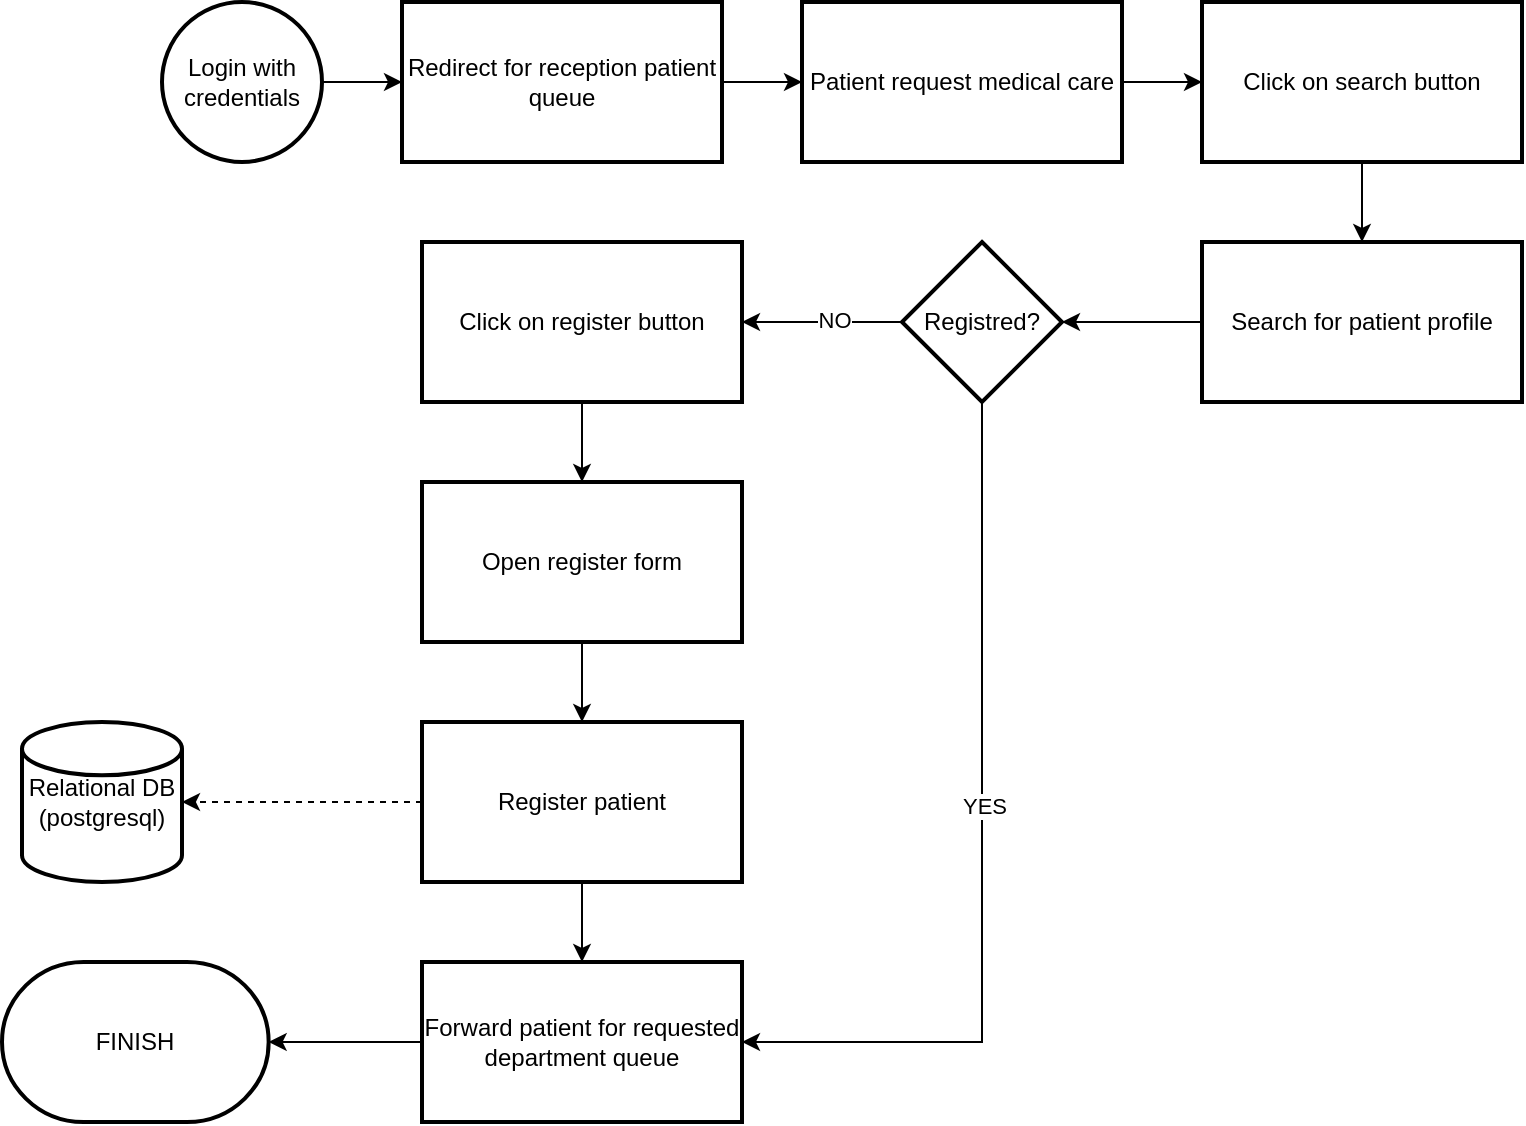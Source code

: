 <mxfile version="24.7.6" pages="2">
  <diagram name="Receptionist" id="sRvPz_q5j21nblL4ClMP">
    <mxGraphModel dx="2284" dy="896" grid="1" gridSize="10" guides="1" tooltips="1" connect="1" arrows="1" fold="1" page="1" pageScale="1" pageWidth="850" pageHeight="1100" math="0" shadow="0">
      <root>
        <mxCell id="0" />
        <mxCell id="1" parent="0" />
        <mxCell id="0hnI3z-3sC2bfBLqhiOx-13" value="" style="edgeStyle=orthogonalEdgeStyle;rounded=0;orthogonalLoop=1;jettySize=auto;html=1;" parent="1" source="0hnI3z-3sC2bfBLqhiOx-1" target="0hnI3z-3sC2bfBLqhiOx-12" edge="1">
          <mxGeometry relative="1" as="geometry" />
        </mxCell>
        <mxCell id="0hnI3z-3sC2bfBLqhiOx-1" value="Login with credentials" style="strokeWidth=2;html=1;shape=mxgraph.flowchart.start_2;whiteSpace=wrap;" parent="1" vertex="1">
          <mxGeometry x="-720" y="260" width="80" height="80" as="geometry" />
        </mxCell>
        <mxCell id="0hnI3z-3sC2bfBLqhiOx-15" value="" style="edgeStyle=orthogonalEdgeStyle;rounded=0;orthogonalLoop=1;jettySize=auto;html=1;entryX=0;entryY=0.5;entryDx=0;entryDy=0;" parent="1" source="0hnI3z-3sC2bfBLqhiOx-12" target="0hnI3z-3sC2bfBLqhiOx-29" edge="1">
          <mxGeometry relative="1" as="geometry" />
        </mxCell>
        <mxCell id="0hnI3z-3sC2bfBLqhiOx-12" value="Redirect for reception patient queue" style="whiteSpace=wrap;html=1;strokeWidth=2;" parent="1" vertex="1">
          <mxGeometry x="-600" y="260" width="160" height="80" as="geometry" />
        </mxCell>
        <mxCell id="FxGKCPKAKEdaNVqtvYIy-9" value="" style="edgeStyle=orthogonalEdgeStyle;rounded=0;orthogonalLoop=1;jettySize=auto;html=1;" edge="1" parent="1" source="0hnI3z-3sC2bfBLqhiOx-14" target="FxGKCPKAKEdaNVqtvYIy-8">
          <mxGeometry relative="1" as="geometry" />
        </mxCell>
        <mxCell id="FxGKCPKAKEdaNVqtvYIy-11" value="NO" style="edgeLabel;html=1;align=center;verticalAlign=middle;resizable=0;points=[];" vertex="1" connectable="0" parent="FxGKCPKAKEdaNVqtvYIy-9">
          <mxGeometry x="-0.147" y="-1" relative="1" as="geometry">
            <mxPoint as="offset" />
          </mxGeometry>
        </mxCell>
        <mxCell id="FxGKCPKAKEdaNVqtvYIy-13" style="edgeStyle=orthogonalEdgeStyle;rounded=0;orthogonalLoop=1;jettySize=auto;html=1;exitX=0.5;exitY=1;exitDx=0;exitDy=0;entryX=1;entryY=0.5;entryDx=0;entryDy=0;" edge="1" parent="1" source="0hnI3z-3sC2bfBLqhiOx-14" target="_RaKUVaLD1N9I52IjjVe-3">
          <mxGeometry relative="1" as="geometry" />
        </mxCell>
        <mxCell id="FxGKCPKAKEdaNVqtvYIy-14" value="YES" style="edgeLabel;html=1;align=center;verticalAlign=middle;resizable=0;points=[];" vertex="1" connectable="0" parent="FxGKCPKAKEdaNVqtvYIy-13">
          <mxGeometry x="-0.082" y="1" relative="1" as="geometry">
            <mxPoint as="offset" />
          </mxGeometry>
        </mxCell>
        <mxCell id="0hnI3z-3sC2bfBLqhiOx-14" value="&lt;font style=&quot;font-size: 12px;&quot;&gt;Registred?&lt;/font&gt;" style="rhombus;whiteSpace=wrap;html=1;strokeWidth=2;" parent="1" vertex="1">
          <mxGeometry x="-350" y="380" width="80" height="80" as="geometry" />
        </mxCell>
        <mxCell id="0hnI3z-3sC2bfBLqhiOx-19" value="" style="edgeStyle=orthogonalEdgeStyle;rounded=0;orthogonalLoop=1;jettySize=auto;html=1;" parent="1" source="0hnI3z-3sC2bfBLqhiOx-16" target="0hnI3z-3sC2bfBLqhiOx-18" edge="1">
          <mxGeometry relative="1" as="geometry" />
        </mxCell>
        <mxCell id="0hnI3z-3sC2bfBLqhiOx-16" value="Open register form" style="whiteSpace=wrap;html=1;strokeWidth=2;" parent="1" vertex="1">
          <mxGeometry x="-590" y="500" width="160" height="80" as="geometry" />
        </mxCell>
        <mxCell id="0hnI3z-3sC2bfBLqhiOx-23" value="" style="edgeStyle=orthogonalEdgeStyle;rounded=0;orthogonalLoop=1;jettySize=auto;html=1;entryX=0.5;entryY=0;entryDx=0;entryDy=0;" parent="1" source="0hnI3z-3sC2bfBLqhiOx-18" target="_RaKUVaLD1N9I52IjjVe-3" edge="1">
          <mxGeometry relative="1" as="geometry">
            <mxPoint x="-590" y="780" as="targetPoint" />
          </mxGeometry>
        </mxCell>
        <mxCell id="0hnI3z-3sC2bfBLqhiOx-18" value="Register patient" style="whiteSpace=wrap;html=1;strokeWidth=2;" parent="1" vertex="1">
          <mxGeometry x="-590" y="620" width="160" height="80" as="geometry" />
        </mxCell>
        <mxCell id="FxGKCPKAKEdaNVqtvYIy-4" value="" style="edgeStyle=orthogonalEdgeStyle;rounded=0;orthogonalLoop=1;jettySize=auto;html=1;" edge="1" parent="1" source="0hnI3z-3sC2bfBLqhiOx-29" target="FxGKCPKAKEdaNVqtvYIy-3">
          <mxGeometry relative="1" as="geometry" />
        </mxCell>
        <mxCell id="0hnI3z-3sC2bfBLqhiOx-29" value="Patient request medical care" style="whiteSpace=wrap;html=1;strokeWidth=2;" parent="1" vertex="1">
          <mxGeometry x="-400" y="260" width="160" height="80" as="geometry" />
        </mxCell>
        <mxCell id="0hnI3z-3sC2bfBLqhiOx-37" value="FINISH" style="strokeWidth=2;html=1;shape=mxgraph.flowchart.terminator;whiteSpace=wrap;" parent="1" vertex="1">
          <mxGeometry x="-800" y="740" width="133.33" height="80" as="geometry" />
        </mxCell>
        <mxCell id="0hnI3z-3sC2bfBLqhiOx-40" value="Relational DB&lt;div&gt;(postgresql)&lt;/div&gt;" style="strokeWidth=2;html=1;shape=mxgraph.flowchart.database;whiteSpace=wrap;" parent="1" vertex="1">
          <mxGeometry x="-790" y="620" width="80" height="80" as="geometry" />
        </mxCell>
        <mxCell id="0hnI3z-3sC2bfBLqhiOx-43" style="edgeStyle=orthogonalEdgeStyle;rounded=0;orthogonalLoop=1;jettySize=auto;html=1;exitX=0;exitY=0.5;exitDx=0;exitDy=0;entryX=1;entryY=0.5;entryDx=0;entryDy=0;entryPerimeter=0;dashed=1;" parent="1" source="0hnI3z-3sC2bfBLqhiOx-18" target="0hnI3z-3sC2bfBLqhiOx-40" edge="1">
          <mxGeometry relative="1" as="geometry" />
        </mxCell>
        <mxCell id="_RaKUVaLD1N9I52IjjVe-3" value="Forward patient for requested department queue" style="whiteSpace=wrap;html=1;strokeWidth=2;" parent="1" vertex="1">
          <mxGeometry x="-590" y="740" width="160" height="80" as="geometry" />
        </mxCell>
        <mxCell id="_RaKUVaLD1N9I52IjjVe-5" style="edgeStyle=orthogonalEdgeStyle;rounded=0;orthogonalLoop=1;jettySize=auto;html=1;exitX=0;exitY=0.5;exitDx=0;exitDy=0;entryX=1;entryY=0.5;entryDx=0;entryDy=0;entryPerimeter=0;" parent="1" source="_RaKUVaLD1N9I52IjjVe-3" target="0hnI3z-3sC2bfBLqhiOx-37" edge="1">
          <mxGeometry relative="1" as="geometry">
            <mxPoint x="-656.67" y="780" as="targetPoint" />
          </mxGeometry>
        </mxCell>
        <mxCell id="FxGKCPKAKEdaNVqtvYIy-15" style="edgeStyle=orthogonalEdgeStyle;rounded=0;orthogonalLoop=1;jettySize=auto;html=1;exitX=0.5;exitY=1;exitDx=0;exitDy=0;entryX=0.5;entryY=0;entryDx=0;entryDy=0;" edge="1" parent="1" source="FxGKCPKAKEdaNVqtvYIy-3" target="FxGKCPKAKEdaNVqtvYIy-5">
          <mxGeometry relative="1" as="geometry" />
        </mxCell>
        <mxCell id="FxGKCPKAKEdaNVqtvYIy-3" value="Click on search button" style="whiteSpace=wrap;html=1;strokeWidth=2;" vertex="1" parent="1">
          <mxGeometry x="-200" y="260" width="160" height="80" as="geometry" />
        </mxCell>
        <mxCell id="FxGKCPKAKEdaNVqtvYIy-16" style="edgeStyle=orthogonalEdgeStyle;rounded=0;orthogonalLoop=1;jettySize=auto;html=1;exitX=0;exitY=0.5;exitDx=0;exitDy=0;entryX=1;entryY=0.5;entryDx=0;entryDy=0;" edge="1" parent="1" source="FxGKCPKAKEdaNVqtvYIy-5" target="0hnI3z-3sC2bfBLqhiOx-14">
          <mxGeometry relative="1" as="geometry" />
        </mxCell>
        <mxCell id="FxGKCPKAKEdaNVqtvYIy-5" value="Search for patient profile" style="whiteSpace=wrap;html=1;strokeWidth=2;" vertex="1" parent="1">
          <mxGeometry x="-200" y="380" width="160" height="80" as="geometry" />
        </mxCell>
        <mxCell id="FxGKCPKAKEdaNVqtvYIy-10" style="edgeStyle=orthogonalEdgeStyle;rounded=0;orthogonalLoop=1;jettySize=auto;html=1;exitX=0.5;exitY=1;exitDx=0;exitDy=0;entryX=0.5;entryY=0;entryDx=0;entryDy=0;" edge="1" parent="1" source="FxGKCPKAKEdaNVqtvYIy-8" target="0hnI3z-3sC2bfBLqhiOx-16">
          <mxGeometry relative="1" as="geometry" />
        </mxCell>
        <mxCell id="FxGKCPKAKEdaNVqtvYIy-8" value="Click on register button" style="whiteSpace=wrap;html=1;strokeWidth=2;" vertex="1" parent="1">
          <mxGeometry x="-590" y="380" width="160" height="80" as="geometry" />
        </mxCell>
      </root>
    </mxGraphModel>
  </diagram>
  <diagram id="5l-hnm5gFjbMKxUnUbkg" name="Patient">
    <mxGraphModel dx="1434" dy="896" grid="1" gridSize="10" guides="1" tooltips="1" connect="1" arrows="1" fold="1" page="1" pageScale="1" pageWidth="850" pageHeight="1100" math="0" shadow="0">
      <root>
        <mxCell id="0" />
        <mxCell id="1" parent="0" />
        <mxCell id="kCWaui7BDoC4kqN9dua_-3" value="" style="edgeStyle=orthogonalEdgeStyle;rounded=0;orthogonalLoop=1;jettySize=auto;html=1;" parent="1" source="kCWaui7BDoC4kqN9dua_-1" target="kCWaui7BDoC4kqN9dua_-2" edge="1">
          <mxGeometry relative="1" as="geometry" />
        </mxCell>
        <mxCell id="kCWaui7BDoC4kqN9dua_-1" value="Come to receptionist" style="strokeWidth=2;html=1;shape=mxgraph.flowchart.start_2;whiteSpace=wrap;" parent="1" vertex="1">
          <mxGeometry x="25" y="460" width="80" height="80" as="geometry" />
        </mxCell>
        <mxCell id="kCWaui7BDoC4kqN9dua_-5" value="" style="edgeStyle=orthogonalEdgeStyle;rounded=0;orthogonalLoop=1;jettySize=auto;html=1;" parent="1" source="kCWaui7BDoC4kqN9dua_-2" target="kCWaui7BDoC4kqN9dua_-4" edge="1">
          <mxGeometry relative="1" as="geometry" />
        </mxCell>
        <mxCell id="kCWaui7BDoC4kqN9dua_-2" value="Request medical care at reception" style="whiteSpace=wrap;html=1;strokeWidth=2;" parent="1" vertex="1">
          <mxGeometry x="145" y="460" width="160" height="80" as="geometry" />
        </mxCell>
        <mxCell id="kCWaui7BDoC4kqN9dua_-7" value="" style="edgeStyle=orthogonalEdgeStyle;rounded=0;orthogonalLoop=1;jettySize=auto;html=1;" parent="1" source="kCWaui7BDoC4kqN9dua_-4" target="kCWaui7BDoC4kqN9dua_-6" edge="1">
          <mxGeometry relative="1" as="geometry" />
        </mxCell>
        <mxCell id="NAQGnUwsMM37GwISvdWk-8" value="YES" style="edgeLabel;html=1;align=center;verticalAlign=middle;resizable=0;points=[];" parent="kCWaui7BDoC4kqN9dua_-7" vertex="1" connectable="0">
          <mxGeometry x="-0.074" y="2" relative="1" as="geometry">
            <mxPoint as="offset" />
          </mxGeometry>
        </mxCell>
        <mxCell id="XSauKbHrR2rzCo54SGPR-2" value="" style="edgeStyle=orthogonalEdgeStyle;rounded=0;orthogonalLoop=1;jettySize=auto;html=1;" parent="1" source="kCWaui7BDoC4kqN9dua_-4" target="XSauKbHrR2rzCo54SGPR-1" edge="1">
          <mxGeometry relative="1" as="geometry" />
        </mxCell>
        <mxCell id="XSauKbHrR2rzCo54SGPR-7" value="NO" style="edgeLabel;html=1;align=center;verticalAlign=middle;resizable=0;points=[];" parent="XSauKbHrR2rzCo54SGPR-2" vertex="1" connectable="0">
          <mxGeometry x="-0.16" relative="1" as="geometry">
            <mxPoint as="offset" />
          </mxGeometry>
        </mxCell>
        <mxCell id="kCWaui7BDoC4kqN9dua_-4" value="Registred?" style="rhombus;whiteSpace=wrap;html=1;strokeWidth=2;" parent="1" vertex="1">
          <mxGeometry x="384.96" y="460" width="80" height="80" as="geometry" />
        </mxCell>
        <mxCell id="kCWaui7BDoC4kqN9dua_-9" value="" style="edgeStyle=orthogonalEdgeStyle;rounded=0;orthogonalLoop=1;jettySize=auto;html=1;" parent="1" edge="1">
          <mxGeometry relative="1" as="geometry">
            <mxPoint x="665" y="500" as="sourcePoint" />
            <mxPoint x="785.04" y="580.04" as="targetPoint" />
          </mxGeometry>
        </mxCell>
        <mxCell id="kCWaui7BDoC4kqN9dua_-6" value="Wait on department queue forwarded for doctor call" style="whiteSpace=wrap;html=1;strokeWidth=2;" parent="1" vertex="1">
          <mxGeometry x="545" y="460" width="160" height="80" as="geometry" />
        </mxCell>
        <mxCell id="cnCErI1W8q-C2dyzpj5t-6" style="edgeStyle=orthogonalEdgeStyle;rounded=0;orthogonalLoop=1;jettySize=auto;html=1;exitX=0.5;exitY=1;exitDx=0;exitDy=0;entryX=1;entryY=0.5;entryDx=0;entryDy=0;" parent="1" target="kCWaui7BDoC4kqN9dua_-12" edge="1">
          <mxGeometry relative="1" as="geometry">
            <mxPoint x="785" y="660" as="sourcePoint" />
            <Array as="points">
              <mxPoint x="785" y="700" />
            </Array>
          </mxGeometry>
        </mxCell>
        <mxCell id="NAQGnUwsMM37GwISvdWk-3" value="YES" style="edgeLabel;html=1;align=center;verticalAlign=middle;resizable=0;points=[];" parent="cnCErI1W8q-C2dyzpj5t-6" vertex="1" connectable="0">
          <mxGeometry x="-0.23" y="1" relative="1" as="geometry">
            <mxPoint as="offset" />
          </mxGeometry>
        </mxCell>
        <mxCell id="cnCErI1W8q-C2dyzpj5t-7" style="edgeStyle=orthogonalEdgeStyle;rounded=0;orthogonalLoop=1;jettySize=auto;html=1;exitX=0;exitY=0.5;exitDx=0;exitDy=0;" parent="1" edge="1">
          <mxGeometry relative="1" as="geometry">
            <mxPoint x="745" y="620" as="sourcePoint" />
            <mxPoint x="635" y="540" as="targetPoint" />
          </mxGeometry>
        </mxCell>
        <mxCell id="NAQGnUwsMM37GwISvdWk-4" value="NO" style="edgeLabel;html=1;align=center;verticalAlign=middle;resizable=0;points=[];" parent="cnCErI1W8q-C2dyzpj5t-7" vertex="1" connectable="0">
          <mxGeometry x="-0.362" y="-2" relative="1" as="geometry">
            <mxPoint as="offset" />
          </mxGeometry>
        </mxCell>
        <mxCell id="kCWaui7BDoC4kqN9dua_-8" value="Called?" style="rhombus;whiteSpace=wrap;html=1;strokeWidth=2;" parent="1" vertex="1">
          <mxGeometry x="745" y="580" width="80" height="80" as="geometry" />
        </mxCell>
        <mxCell id="kCWaui7BDoC4kqN9dua_-16" value="" style="edgeStyle=orthogonalEdgeStyle;rounded=0;orthogonalLoop=1;jettySize=auto;html=1;entryX=0.5;entryY=1;entryDx=0;entryDy=0;" parent="1" source="kCWaui7BDoC4kqN9dua_-12" target="kCWaui7BDoC4kqN9dua_-15" edge="1">
          <mxGeometry relative="1" as="geometry" />
        </mxCell>
        <mxCell id="kCWaui7BDoC4kqN9dua_-12" value="Go to see doctor" style="whiteSpace=wrap;html=1;strokeWidth=2;" parent="1" vertex="1">
          <mxGeometry x="545" y="660" width="160" height="80" as="geometry" />
        </mxCell>
        <mxCell id="cnCErI1W8q-C2dyzpj5t-2" value="" style="edgeStyle=orthogonalEdgeStyle;rounded=0;orthogonalLoop=1;jettySize=auto;html=1;" parent="1" source="kCWaui7BDoC4kqN9dua_-15" target="cnCErI1W8q-C2dyzpj5t-1" edge="1">
          <mxGeometry relative="1" as="geometry" />
        </mxCell>
        <mxCell id="kCWaui7BDoC4kqN9dua_-15" value="Finished?" style="rhombus;whiteSpace=wrap;html=1;strokeWidth=2;" parent="1" vertex="1">
          <mxGeometry x="384.96" y="580" width="80" height="80" as="geometry" />
        </mxCell>
        <mxCell id="cnCErI1W8q-C2dyzpj5t-1" value="Get sick note and/or medical prescription" style="whiteSpace=wrap;html=1;strokeWidth=2;" parent="1" vertex="1">
          <mxGeometry x="145" y="580" width="160" height="80" as="geometry" />
        </mxCell>
        <mxCell id="cnCErI1W8q-C2dyzpj5t-3" value="FINISH" style="strokeWidth=2;html=1;shape=mxgraph.flowchart.terminator;whiteSpace=wrap;" parent="1" vertex="1">
          <mxGeometry x="25" y="670" width="133.33" height="80" as="geometry" />
        </mxCell>
        <mxCell id="cnCErI1W8q-C2dyzpj5t-4" style="edgeStyle=orthogonalEdgeStyle;rounded=0;orthogonalLoop=1;jettySize=auto;html=1;exitX=0;exitY=0.5;exitDx=0;exitDy=0;entryX=0.5;entryY=0;entryDx=0;entryDy=0;entryPerimeter=0;" parent="1" source="cnCErI1W8q-C2dyzpj5t-1" target="cnCErI1W8q-C2dyzpj5t-3" edge="1">
          <mxGeometry relative="1" as="geometry" />
        </mxCell>
        <mxCell id="NAQGnUwsMM37GwISvdWk-6" value="YES" style="edgeLabel;html=1;align=center;verticalAlign=middle;resizable=0;points=[];" parent="1" vertex="1" connectable="0">
          <mxGeometry x="345.0" y="620" as="geometry" />
        </mxCell>
        <mxCell id="XSauKbHrR2rzCo54SGPR-3" style="edgeStyle=orthogonalEdgeStyle;rounded=0;orthogonalLoop=1;jettySize=auto;html=1;exitX=1;exitY=0.5;exitDx=0;exitDy=0;" parent="1" source="XSauKbHrR2rzCo54SGPR-1" target="kCWaui7BDoC4kqN9dua_-6" edge="1">
          <mxGeometry relative="1" as="geometry" />
        </mxCell>
        <mxCell id="XSauKbHrR2rzCo54SGPR-1" value="Register a profile" style="whiteSpace=wrap;html=1;strokeWidth=2;" parent="1" vertex="1">
          <mxGeometry x="345" y="300" width="160" height="80" as="geometry" />
        </mxCell>
        <mxCell id="XSauKbHrR2rzCo54SGPR-5" style="edgeStyle=orthogonalEdgeStyle;rounded=0;orthogonalLoop=1;jettySize=auto;html=1;exitX=1;exitY=0.5;exitDx=0;exitDy=0;entryX=0.438;entryY=1;entryDx=0;entryDy=0;entryPerimeter=0;" parent="1" source="kCWaui7BDoC4kqN9dua_-15" target="kCWaui7BDoC4kqN9dua_-6" edge="1">
          <mxGeometry relative="1" as="geometry">
            <Array as="points">
              <mxPoint x="615" y="620" />
            </Array>
          </mxGeometry>
        </mxCell>
        <mxCell id="XSauKbHrR2rzCo54SGPR-6" value="NO" style="edgeLabel;html=1;align=center;verticalAlign=middle;resizable=0;points=[];" parent="XSauKbHrR2rzCo54SGPR-5" vertex="1" connectable="0">
          <mxGeometry x="-0.365" y="3" relative="1" as="geometry">
            <mxPoint x="-3" y="3" as="offset" />
          </mxGeometry>
        </mxCell>
      </root>
    </mxGraphModel>
  </diagram>
</mxfile>
